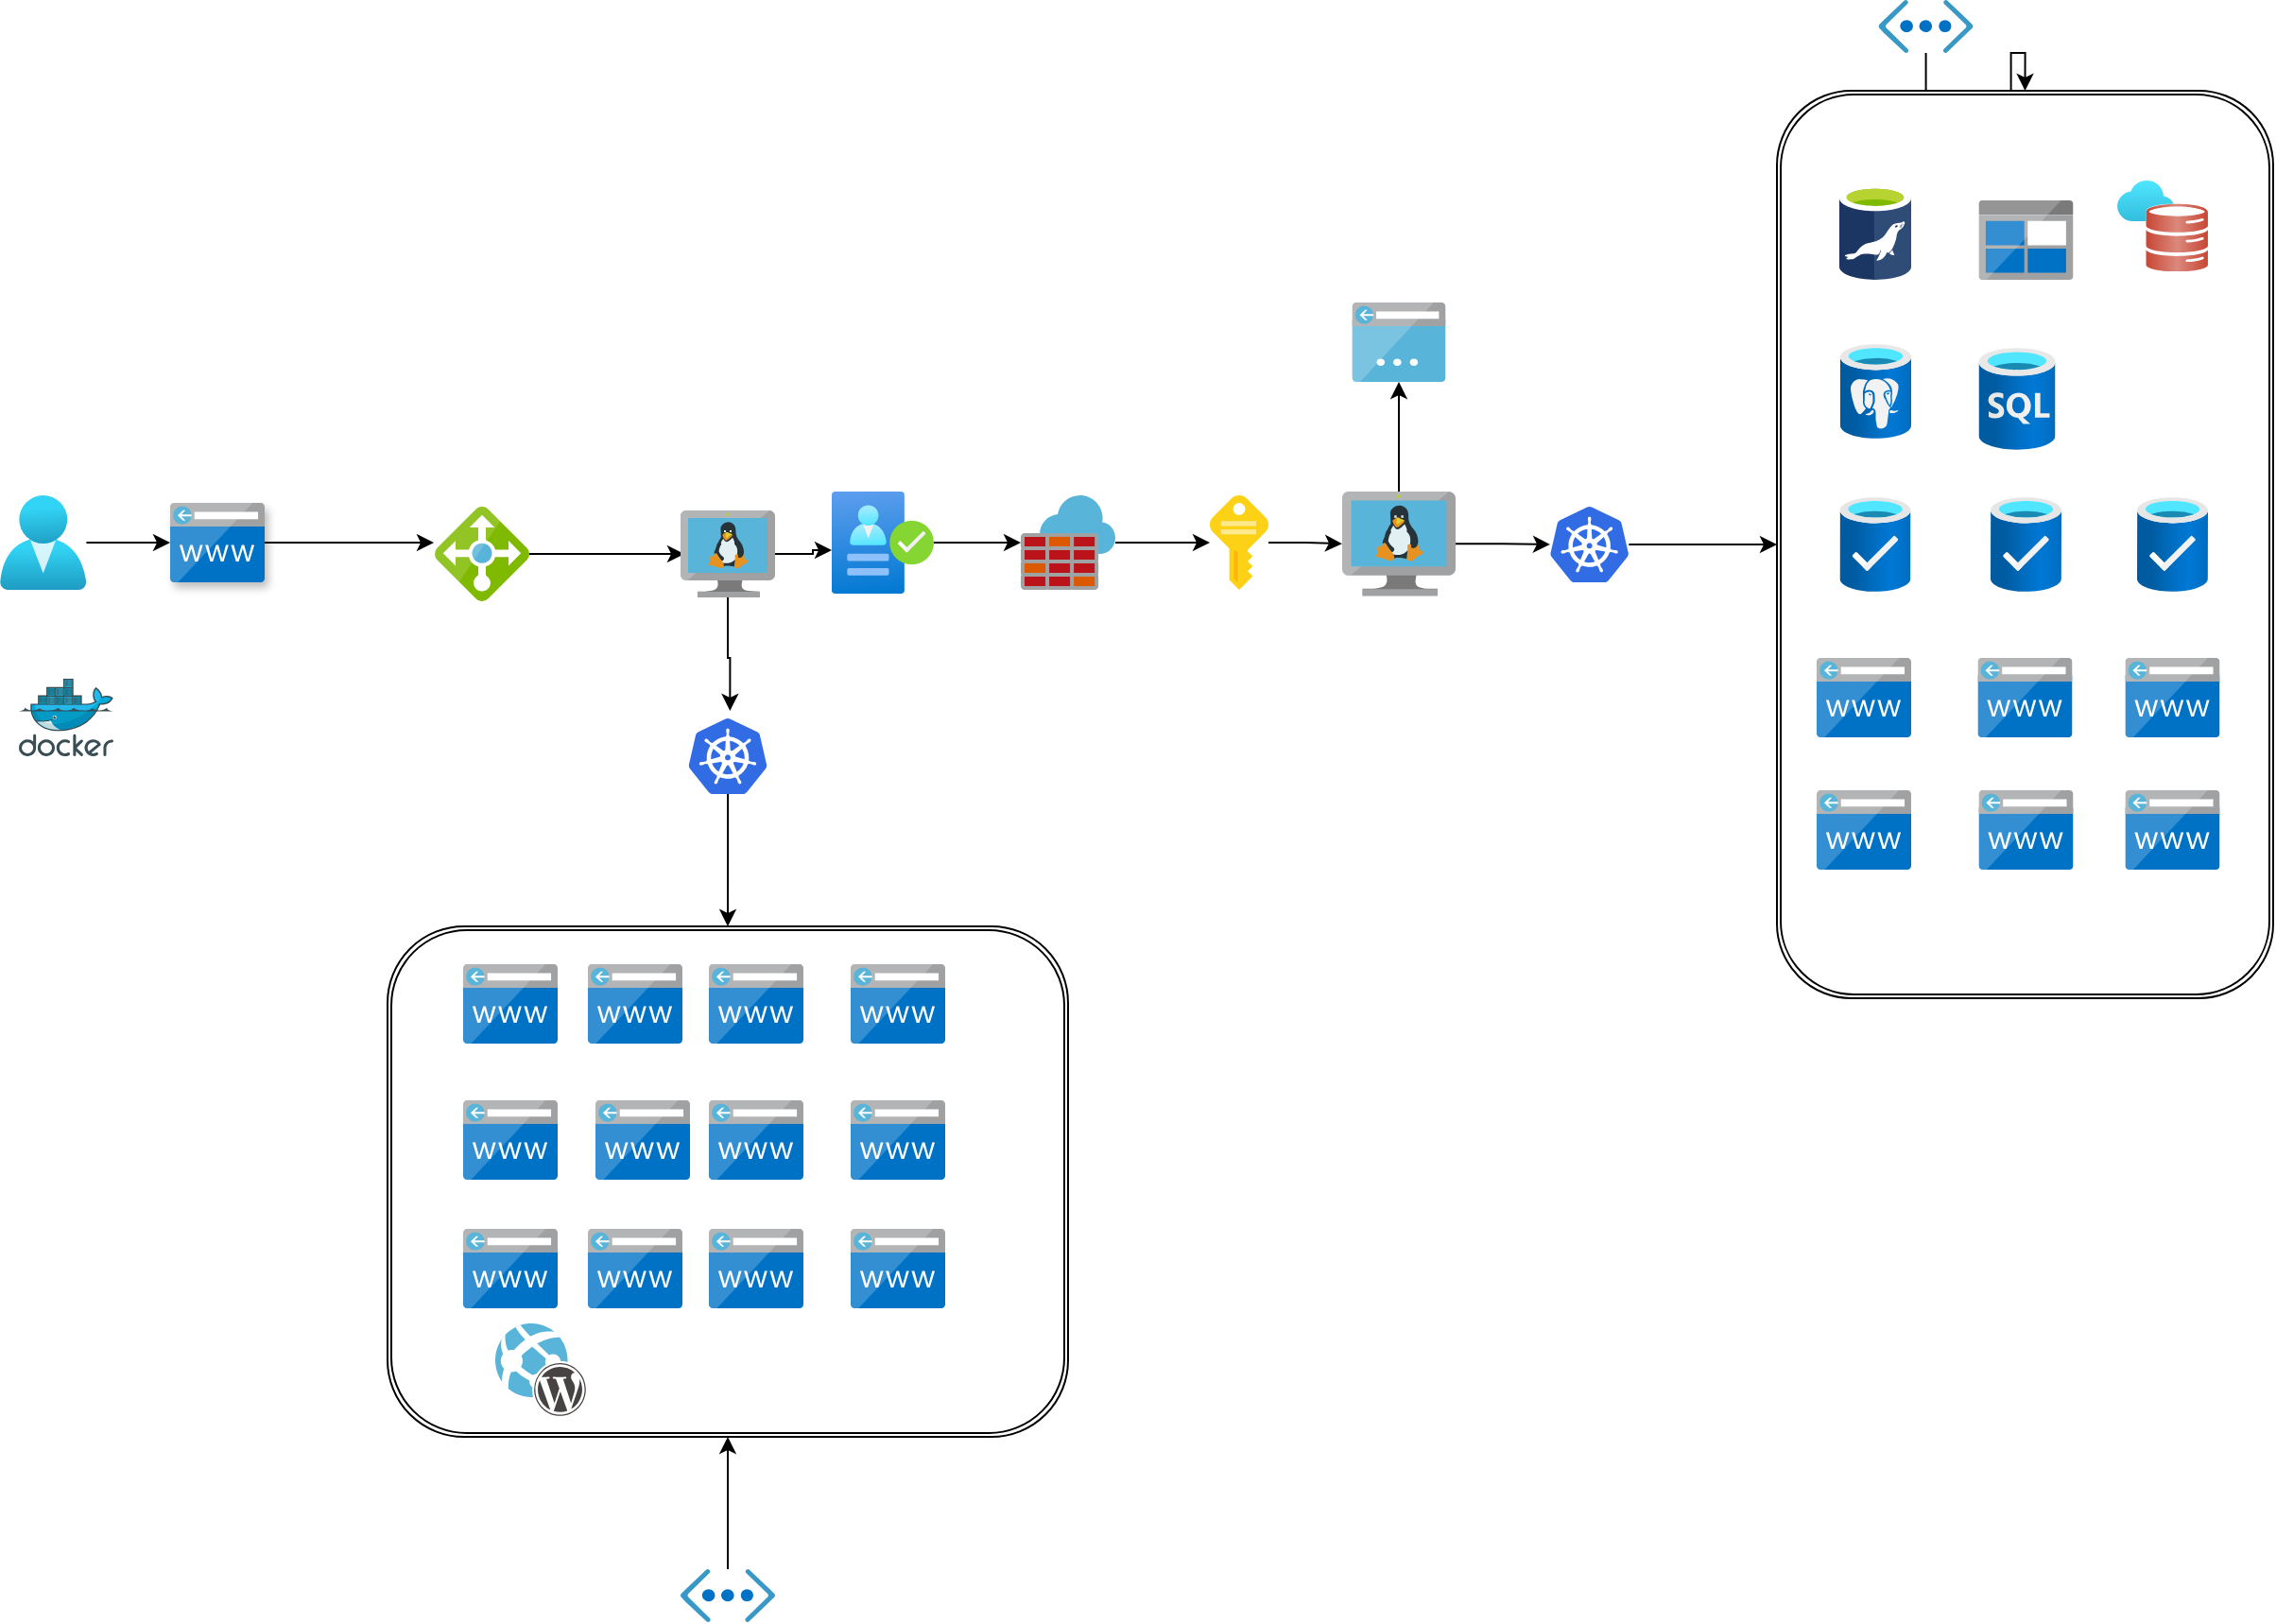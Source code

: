 <mxfile version="24.7.8">
  <diagram name="Page-1" id="IZn-Gfx55EjcXuPFgdkz">
    <mxGraphModel dx="1318" dy="1681" grid="1" gridSize="10" guides="1" tooltips="1" connect="1" arrows="1" fold="1" page="1" pageScale="1" pageWidth="1169" pageHeight="827" math="0" shadow="0">
      <root>
        <mxCell id="0" />
        <mxCell id="1" parent="0" />
        <mxCell id="H-J13VQ94Ms-UzU_1vvd-47" value="" style="edgeStyle=orthogonalEdgeStyle;rounded=0;orthogonalLoop=1;jettySize=auto;html=1;" edge="1" parent="1" source="H-J13VQ94Ms-UzU_1vvd-4" target="H-J13VQ94Ms-UzU_1vvd-17">
          <mxGeometry relative="1" as="geometry" />
        </mxCell>
        <mxCell id="H-J13VQ94Ms-UzU_1vvd-4" value="" style="image;sketch=0;aspect=fixed;html=1;points=[];align=center;fontSize=12;image=img/lib/mscae/Azure_Firewall.svg;" vertex="1" parent="1">
          <mxGeometry x="560" y="92" width="50" height="50" as="geometry" />
        </mxCell>
        <mxCell id="H-J13VQ94Ms-UzU_1vvd-30" value="" style="edgeStyle=orthogonalEdgeStyle;rounded=0;orthogonalLoop=1;jettySize=auto;html=1;entryX=-0.01;entryY=0.38;entryDx=0;entryDy=0;entryPerimeter=0;" edge="1" parent="1" source="H-J13VQ94Ms-UzU_1vvd-5" target="H-J13VQ94Ms-UzU_1vvd-6">
          <mxGeometry relative="1" as="geometry" />
        </mxCell>
        <mxCell id="H-J13VQ94Ms-UzU_1vvd-5" value="" style="image;sketch=0;aspect=fixed;html=1;points=[];align=center;fontSize=12;image=img/lib/mscae/CustomDomain.svg;shadow=1;" vertex="1" parent="1">
          <mxGeometry x="110" y="96" width="50" height="42" as="geometry" />
        </mxCell>
        <mxCell id="H-J13VQ94Ms-UzU_1vvd-37" value="" style="edgeStyle=orthogonalEdgeStyle;rounded=0;orthogonalLoop=1;jettySize=auto;html=1;entryX=0.04;entryY=0.5;entryDx=0;entryDy=0;entryPerimeter=0;" edge="1" parent="1" source="H-J13VQ94Ms-UzU_1vvd-6" target="H-J13VQ94Ms-UzU_1vvd-20">
          <mxGeometry relative="1" as="geometry">
            <mxPoint x="294" y="120.2" as="targetPoint" />
          </mxGeometry>
        </mxCell>
        <mxCell id="H-J13VQ94Ms-UzU_1vvd-6" value="" style="image;sketch=0;aspect=fixed;html=1;points=[];align=center;fontSize=12;image=img/lib/mscae/Load_Balancer_feature.svg;" vertex="1" parent="1">
          <mxGeometry x="250" y="98" width="50" height="50" as="geometry" />
        </mxCell>
        <mxCell id="H-J13VQ94Ms-UzU_1vvd-7" value="" style="image;sketch=0;aspect=fixed;html=1;points=[];align=center;fontSize=12;image=img/lib/mscae/App_Service_IPAddress.svg;" vertex="1" parent="1">
          <mxGeometry x="735" y="-10" width="50" height="42" as="geometry" />
        </mxCell>
        <mxCell id="H-J13VQ94Ms-UzU_1vvd-91" value="" style="edgeStyle=orthogonalEdgeStyle;rounded=0;orthogonalLoop=1;jettySize=auto;html=1;" edge="1" parent="1" source="H-J13VQ94Ms-UzU_1vvd-8" target="H-J13VQ94Ms-UzU_1vvd-64">
          <mxGeometry relative="1" as="geometry" />
        </mxCell>
        <mxCell id="H-J13VQ94Ms-UzU_1vvd-8" value="" style="image;sketch=0;aspect=fixed;html=1;points=[];align=center;fontSize=12;image=img/lib/mscae/Virtual_Network_Classic.svg;" vertex="1" parent="1">
          <mxGeometry x="380" y="660" width="50" height="28.0" as="geometry" />
        </mxCell>
        <mxCell id="H-J13VQ94Ms-UzU_1vvd-11" value="" style="image;sketch=0;aspect=fixed;html=1;points=[];align=center;fontSize=12;image=img/lib/mscae/Docker.svg;" vertex="1" parent="1">
          <mxGeometry x="30" y="189" width="50" height="41" as="geometry" />
        </mxCell>
        <mxCell id="H-J13VQ94Ms-UzU_1vvd-48" value="" style="edgeStyle=orthogonalEdgeStyle;rounded=0;orthogonalLoop=1;jettySize=auto;html=1;" edge="1" parent="1" source="H-J13VQ94Ms-UzU_1vvd-17" target="H-J13VQ94Ms-UzU_1vvd-28">
          <mxGeometry relative="1" as="geometry" />
        </mxCell>
        <mxCell id="H-J13VQ94Ms-UzU_1vvd-17" value="" style="image;sketch=0;aspect=fixed;html=1;points=[];align=center;fontSize=12;image=img/lib/mscae/Key.svg;" vertex="1" parent="1">
          <mxGeometry x="660" y="92" width="31" height="50" as="geometry" />
        </mxCell>
        <mxCell id="H-J13VQ94Ms-UzU_1vvd-32" value="" style="edgeStyle=orthogonalEdgeStyle;rounded=0;orthogonalLoop=1;jettySize=auto;html=1;entryX=0;entryY=0.574;entryDx=0;entryDy=0;entryPerimeter=0;" edge="1" parent="1" source="H-J13VQ94Ms-UzU_1vvd-20" target="H-J13VQ94Ms-UzU_1vvd-61">
          <mxGeometry relative="1" as="geometry" />
        </mxCell>
        <mxCell id="H-J13VQ94Ms-UzU_1vvd-20" value="" style="image;sketch=0;aspect=fixed;html=1;points=[];align=center;fontSize=12;image=img/lib/mscae/VM_Linux.svg;" vertex="1" parent="1">
          <mxGeometry x="380" y="100" width="50" height="46" as="geometry" />
        </mxCell>
        <mxCell id="H-J13VQ94Ms-UzU_1vvd-26" value="" style="edgeStyle=orthogonalEdgeStyle;rounded=0;orthogonalLoop=1;jettySize=auto;html=1;" edge="1" parent="1" source="H-J13VQ94Ms-UzU_1vvd-25" target="H-J13VQ94Ms-UzU_1vvd-5">
          <mxGeometry relative="1" as="geometry" />
        </mxCell>
        <mxCell id="H-J13VQ94Ms-UzU_1vvd-25" value="" style="image;aspect=fixed;html=1;points=[];align=center;fontSize=12;image=img/lib/azure2/identity/Users.svg;" vertex="1" parent="1">
          <mxGeometry x="20" y="92" width="45.71" height="50" as="geometry" />
        </mxCell>
        <mxCell id="H-J13VQ94Ms-UzU_1vvd-57" value="" style="edgeStyle=orthogonalEdgeStyle;rounded=0;orthogonalLoop=1;jettySize=auto;html=1;" edge="1" parent="1" source="H-J13VQ94Ms-UzU_1vvd-28" target="H-J13VQ94Ms-UzU_1vvd-7">
          <mxGeometry relative="1" as="geometry" />
        </mxCell>
        <mxCell id="H-J13VQ94Ms-UzU_1vvd-97" value="" style="edgeStyle=orthogonalEdgeStyle;rounded=0;orthogonalLoop=1;jettySize=auto;html=1;" edge="1" parent="1" source="H-J13VQ94Ms-UzU_1vvd-28" target="H-J13VQ94Ms-UzU_1vvd-96">
          <mxGeometry relative="1" as="geometry" />
        </mxCell>
        <mxCell id="H-J13VQ94Ms-UzU_1vvd-28" value="" style="image;sketch=0;aspect=fixed;html=1;points=[];align=center;fontSize=12;image=img/lib/mscae/VM_Linux.svg;" vertex="1" parent="1">
          <mxGeometry x="730" y="90" width="60" height="55.2" as="geometry" />
        </mxCell>
        <mxCell id="H-J13VQ94Ms-UzU_1vvd-52" style="edgeStyle=orthogonalEdgeStyle;rounded=0;orthogonalLoop=1;jettySize=auto;html=1;entryX=0.5;entryY=0;entryDx=0;entryDy=0;" edge="1" parent="1" source="H-J13VQ94Ms-UzU_1vvd-50" target="H-J13VQ94Ms-UzU_1vvd-41">
          <mxGeometry relative="1" as="geometry" />
        </mxCell>
        <mxCell id="H-J13VQ94Ms-UzU_1vvd-50" value="" style="image;sketch=0;aspect=fixed;html=1;points=[];align=center;fontSize=12;image=img/lib/mscae/Virtual_Network_Classic.svg;" vertex="1" parent="1">
          <mxGeometry x="1013.75" y="-170" width="50" height="28.0" as="geometry" />
        </mxCell>
        <mxCell id="H-J13VQ94Ms-UzU_1vvd-56" value="" style="group" vertex="1" connectable="0" parent="1">
          <mxGeometry x="960" y="-122" width="262.5" height="480" as="geometry" />
        </mxCell>
        <mxCell id="H-J13VQ94Ms-UzU_1vvd-41" value="" style="shape=ext;double=1;rounded=1;whiteSpace=wrap;html=1;" vertex="1" parent="H-J13VQ94Ms-UzU_1vvd-56">
          <mxGeometry width="262.5" height="480" as="geometry" />
        </mxCell>
        <mxCell id="H-J13VQ94Ms-UzU_1vvd-43" value="" style="image;sketch=0;aspect=fixed;html=1;points=[];align=center;fontSize=12;image=img/lib/mscae/aspect=fixed;html=1;perimeter=none;align=center;shadow=0;dashed=0;fontSize=12;image=img/lib/mscae/Azure_Database_for_MariaDB_servers.svg;fontStyle=1" vertex="1" parent="H-J13VQ94Ms-UzU_1vvd-56">
          <mxGeometry x="33.0" y="50" width="38" height="50" as="geometry" />
        </mxCell>
        <mxCell id="H-J13VQ94Ms-UzU_1vvd-44" value="" style="image;sketch=0;aspect=fixed;html=1;points=[];align=center;fontSize=12;image=img/lib/mscae/BlobBlock.svg;" vertex="1" parent="H-J13VQ94Ms-UzU_1vvd-56">
          <mxGeometry x="106.75" y="58" width="50" height="42" as="geometry" />
        </mxCell>
        <mxCell id="H-J13VQ94Ms-UzU_1vvd-55" value="" style="image;aspect=fixed;html=1;points=[];align=center;fontSize=12;image=img/lib/azure2/databases/Azure_Database_PostgreSQL_Server.svg;" vertex="1" parent="H-J13VQ94Ms-UzU_1vvd-56">
          <mxGeometry x="33.5" y="134" width="37.5" height="50" as="geometry" />
        </mxCell>
        <mxCell id="H-J13VQ94Ms-UzU_1vvd-58" value="" style="image;aspect=fixed;html=1;points=[];align=center;fontSize=12;image=img/lib/azure2/databases/SQL_Database.svg;" vertex="1" parent="H-J13VQ94Ms-UzU_1vvd-56">
          <mxGeometry x="106.75" y="136" width="40.5" height="54" as="geometry" />
        </mxCell>
        <mxCell id="H-J13VQ94Ms-UzU_1vvd-60" value="" style="image;aspect=fixed;html=1;points=[];align=center;fontSize=12;image=img/lib/azure2/databases/Oracle_Database.svg;" vertex="1" parent="H-J13VQ94Ms-UzU_1vvd-56">
          <mxGeometry x="180" y="47.5" width="48" height="48" as="geometry" />
        </mxCell>
        <mxCell id="H-J13VQ94Ms-UzU_1vvd-77" value="" style="image;aspect=fixed;html=1;points=[];align=center;fontSize=12;image=img/lib/azure2/general/Production_Ready_Database.svg;" vertex="1" parent="H-J13VQ94Ms-UzU_1vvd-56">
          <mxGeometry x="33.25" y="215" width="37.5" height="50" as="geometry" />
        </mxCell>
        <mxCell id="H-J13VQ94Ms-UzU_1vvd-78" value="" style="image;aspect=fixed;html=1;points=[];align=center;fontSize=12;image=img/lib/azure2/general/Production_Ready_Database.svg;" vertex="1" parent="H-J13VQ94Ms-UzU_1vvd-56">
          <mxGeometry x="113" y="215" width="37.5" height="50" as="geometry" />
        </mxCell>
        <mxCell id="H-J13VQ94Ms-UzU_1vvd-79" value="" style="image;aspect=fixed;html=1;points=[];align=center;fontSize=12;image=img/lib/azure2/general/Production_Ready_Database.svg;" vertex="1" parent="H-J13VQ94Ms-UzU_1vvd-56">
          <mxGeometry x="190.5" y="215" width="37.5" height="50" as="geometry" />
        </mxCell>
        <mxCell id="H-J13VQ94Ms-UzU_1vvd-80" value="" style="image;sketch=0;aspect=fixed;html=1;points=[];align=center;fontSize=12;image=img/lib/mscae/CustomDomain.svg;" vertex="1" parent="H-J13VQ94Ms-UzU_1vvd-56">
          <mxGeometry x="21" y="300" width="50" height="42" as="geometry" />
        </mxCell>
        <mxCell id="H-J13VQ94Ms-UzU_1vvd-81" value="" style="image;sketch=0;aspect=fixed;html=1;points=[];align=center;fontSize=12;image=img/lib/mscae/CustomDomain.svg;" vertex="1" parent="H-J13VQ94Ms-UzU_1vvd-56">
          <mxGeometry x="106.25" y="300" width="50" height="42" as="geometry" />
        </mxCell>
        <mxCell id="H-J13VQ94Ms-UzU_1vvd-82" value="" style="image;sketch=0;aspect=fixed;html=1;points=[];align=center;fontSize=12;image=img/lib/mscae/CustomDomain.svg;" vertex="1" parent="H-J13VQ94Ms-UzU_1vvd-56">
          <mxGeometry x="184.25" y="300" width="50" height="42" as="geometry" />
        </mxCell>
        <mxCell id="H-J13VQ94Ms-UzU_1vvd-83" value="" style="image;sketch=0;aspect=fixed;html=1;points=[];align=center;fontSize=12;image=img/lib/mscae/CustomDomain.svg;" vertex="1" parent="H-J13VQ94Ms-UzU_1vvd-56">
          <mxGeometry x="21" y="370" width="50" height="42" as="geometry" />
        </mxCell>
        <mxCell id="H-J13VQ94Ms-UzU_1vvd-84" value="" style="image;sketch=0;aspect=fixed;html=1;points=[];align=center;fontSize=12;image=img/lib/mscae/CustomDomain.svg;" vertex="1" parent="H-J13VQ94Ms-UzU_1vvd-56">
          <mxGeometry x="106.75" y="370" width="50" height="42" as="geometry" />
        </mxCell>
        <mxCell id="H-J13VQ94Ms-UzU_1vvd-85" value="" style="image;sketch=0;aspect=fixed;html=1;points=[];align=center;fontSize=12;image=img/lib/mscae/CustomDomain.svg;" vertex="1" parent="H-J13VQ94Ms-UzU_1vvd-56">
          <mxGeometry x="184.25" y="370" width="50" height="42" as="geometry" />
        </mxCell>
        <mxCell id="H-J13VQ94Ms-UzU_1vvd-86" value="" style="edgeStyle=orthogonalEdgeStyle;rounded=0;orthogonalLoop=1;jettySize=auto;html=1;" edge="1" parent="1" source="H-J13VQ94Ms-UzU_1vvd-61" target="H-J13VQ94Ms-UzU_1vvd-4">
          <mxGeometry relative="1" as="geometry" />
        </mxCell>
        <mxCell id="H-J13VQ94Ms-UzU_1vvd-61" value="" style="image;aspect=fixed;html=1;points=[];align=center;fontSize=12;image=img/lib/azure2/identity/Verification_As_A_Service.svg;" vertex="1" parent="1">
          <mxGeometry x="460" y="90" width="54" height="54" as="geometry" />
        </mxCell>
        <mxCell id="H-J13VQ94Ms-UzU_1vvd-88" style="edgeStyle=orthogonalEdgeStyle;rounded=0;orthogonalLoop=1;jettySize=auto;html=1;entryX=0.528;entryY=-0.1;entryDx=0;entryDy=0;entryPerimeter=0;" edge="1" parent="1" source="H-J13VQ94Ms-UzU_1vvd-20" target="H-J13VQ94Ms-UzU_1vvd-93">
          <mxGeometry relative="1" as="geometry" />
        </mxCell>
        <mxCell id="H-J13VQ94Ms-UzU_1vvd-89" value="" style="group" vertex="1" connectable="0" parent="1">
          <mxGeometry x="225" y="320" width="360" height="270" as="geometry" />
        </mxCell>
        <mxCell id="H-J13VQ94Ms-UzU_1vvd-64" value="" style="shape=ext;double=1;rounded=1;whiteSpace=wrap;html=1;" vertex="1" parent="H-J13VQ94Ms-UzU_1vvd-89">
          <mxGeometry width="360" height="270" as="geometry" />
        </mxCell>
        <mxCell id="H-J13VQ94Ms-UzU_1vvd-65" value="" style="image;sketch=0;aspect=fixed;html=1;points=[];align=center;fontSize=12;image=img/lib/mscae/CustomDomain.svg;" vertex="1" parent="H-J13VQ94Ms-UzU_1vvd-89">
          <mxGeometry x="40" y="20" width="50" height="42" as="geometry" />
        </mxCell>
        <mxCell id="H-J13VQ94Ms-UzU_1vvd-66" value="" style="image;sketch=0;aspect=fixed;html=1;points=[];align=center;fontSize=12;image=img/lib/mscae/CustomDomain.svg;" vertex="1" parent="H-J13VQ94Ms-UzU_1vvd-89">
          <mxGeometry x="106" y="20" width="50" height="42" as="geometry" />
        </mxCell>
        <mxCell id="H-J13VQ94Ms-UzU_1vvd-67" value="" style="image;sketch=0;aspect=fixed;html=1;points=[];align=center;fontSize=12;image=img/lib/mscae/CustomDomain.svg;" vertex="1" parent="H-J13VQ94Ms-UzU_1vvd-89">
          <mxGeometry x="170" y="20" width="50" height="42" as="geometry" />
        </mxCell>
        <mxCell id="H-J13VQ94Ms-UzU_1vvd-68" value="" style="image;sketch=0;aspect=fixed;html=1;points=[];align=center;fontSize=12;image=img/lib/mscae/CustomDomain.svg;" vertex="1" parent="H-J13VQ94Ms-UzU_1vvd-89">
          <mxGeometry x="245" y="20" width="50" height="42" as="geometry" />
        </mxCell>
        <mxCell id="H-J13VQ94Ms-UzU_1vvd-69" value="" style="image;sketch=0;aspect=fixed;html=1;points=[];align=center;fontSize=12;image=img/lib/mscae/CustomDomain.svg;" vertex="1" parent="H-J13VQ94Ms-UzU_1vvd-89">
          <mxGeometry x="40" y="92" width="50" height="42" as="geometry" />
        </mxCell>
        <mxCell id="H-J13VQ94Ms-UzU_1vvd-70" value="" style="image;sketch=0;aspect=fixed;html=1;points=[];align=center;fontSize=12;image=img/lib/mscae/CustomDomain.svg;" vertex="1" parent="H-J13VQ94Ms-UzU_1vvd-89">
          <mxGeometry x="110" y="92" width="50" height="42" as="geometry" />
        </mxCell>
        <mxCell id="H-J13VQ94Ms-UzU_1vvd-71" value="" style="image;sketch=0;aspect=fixed;html=1;points=[];align=center;fontSize=12;image=img/lib/mscae/CustomDomain.svg;" vertex="1" parent="H-J13VQ94Ms-UzU_1vvd-89">
          <mxGeometry x="170" y="92" width="50" height="42" as="geometry" />
        </mxCell>
        <mxCell id="H-J13VQ94Ms-UzU_1vvd-72" value="" style="image;sketch=0;aspect=fixed;html=1;points=[];align=center;fontSize=12;image=img/lib/mscae/CustomDomain.svg;" vertex="1" parent="H-J13VQ94Ms-UzU_1vvd-89">
          <mxGeometry x="245" y="92" width="50" height="42" as="geometry" />
        </mxCell>
        <mxCell id="H-J13VQ94Ms-UzU_1vvd-73" value="" style="image;sketch=0;aspect=fixed;html=1;points=[];align=center;fontSize=12;image=img/lib/mscae/CustomDomain.svg;" vertex="1" parent="H-J13VQ94Ms-UzU_1vvd-89">
          <mxGeometry x="40" y="160" width="50" height="42" as="geometry" />
        </mxCell>
        <mxCell id="H-J13VQ94Ms-UzU_1vvd-74" value="" style="image;sketch=0;aspect=fixed;html=1;points=[];align=center;fontSize=12;image=img/lib/mscae/CustomDomain.svg;" vertex="1" parent="H-J13VQ94Ms-UzU_1vvd-89">
          <mxGeometry x="106" y="160" width="50" height="42" as="geometry" />
        </mxCell>
        <mxCell id="H-J13VQ94Ms-UzU_1vvd-75" value="" style="image;sketch=0;aspect=fixed;html=1;points=[];align=center;fontSize=12;image=img/lib/mscae/CustomDomain.svg;" vertex="1" parent="H-J13VQ94Ms-UzU_1vvd-89">
          <mxGeometry x="170" y="160" width="50" height="42" as="geometry" />
        </mxCell>
        <mxCell id="H-J13VQ94Ms-UzU_1vvd-76" value="" style="image;sketch=0;aspect=fixed;html=1;points=[];align=center;fontSize=12;image=img/lib/mscae/CustomDomain.svg;" vertex="1" parent="H-J13VQ94Ms-UzU_1vvd-89">
          <mxGeometry x="245" y="160" width="50" height="42" as="geometry" />
        </mxCell>
        <mxCell id="H-J13VQ94Ms-UzU_1vvd-90" value="" style="image;sketch=0;aspect=fixed;html=1;points=[];align=center;fontSize=12;image=img/lib/mscae/WebAppWordPress.svg;" vertex="1" parent="H-J13VQ94Ms-UzU_1vvd-89">
          <mxGeometry x="57.0" y="210" width="49" height="50" as="geometry" />
        </mxCell>
        <mxCell id="H-J13VQ94Ms-UzU_1vvd-94" value="" style="edgeStyle=orthogonalEdgeStyle;rounded=0;orthogonalLoop=1;jettySize=auto;html=1;entryX=0.5;entryY=0;entryDx=0;entryDy=0;" edge="1" parent="1" source="H-J13VQ94Ms-UzU_1vvd-93" target="H-J13VQ94Ms-UzU_1vvd-64">
          <mxGeometry relative="1" as="geometry">
            <mxPoint x="405" y="329" as="targetPoint" />
          </mxGeometry>
        </mxCell>
        <mxCell id="H-J13VQ94Ms-UzU_1vvd-93" value="" style="image;sketch=0;aspect=fixed;html=1;points=[];align=center;fontSize=12;image=img/lib/mscae/Kubernetes.svg;" vertex="1" parent="1">
          <mxGeometry x="384.17" y="210" width="41.67" height="40" as="geometry" />
        </mxCell>
        <mxCell id="H-J13VQ94Ms-UzU_1vvd-96" value="" style="image;sketch=0;aspect=fixed;html=1;points=[];align=center;fontSize=12;image=img/lib/mscae/Kubernetes.svg;" vertex="1" parent="1">
          <mxGeometry x="840.0" y="98" width="41.67" height="40" as="geometry" />
        </mxCell>
        <mxCell id="H-J13VQ94Ms-UzU_1vvd-99" style="edgeStyle=orthogonalEdgeStyle;rounded=0;orthogonalLoop=1;jettySize=auto;html=1;entryX=0;entryY=0.5;entryDx=0;entryDy=0;" edge="1" parent="1" source="H-J13VQ94Ms-UzU_1vvd-96" target="H-J13VQ94Ms-UzU_1vvd-41">
          <mxGeometry relative="1" as="geometry">
            <mxPoint x="930" y="120" as="targetPoint" />
          </mxGeometry>
        </mxCell>
      </root>
    </mxGraphModel>
  </diagram>
</mxfile>
